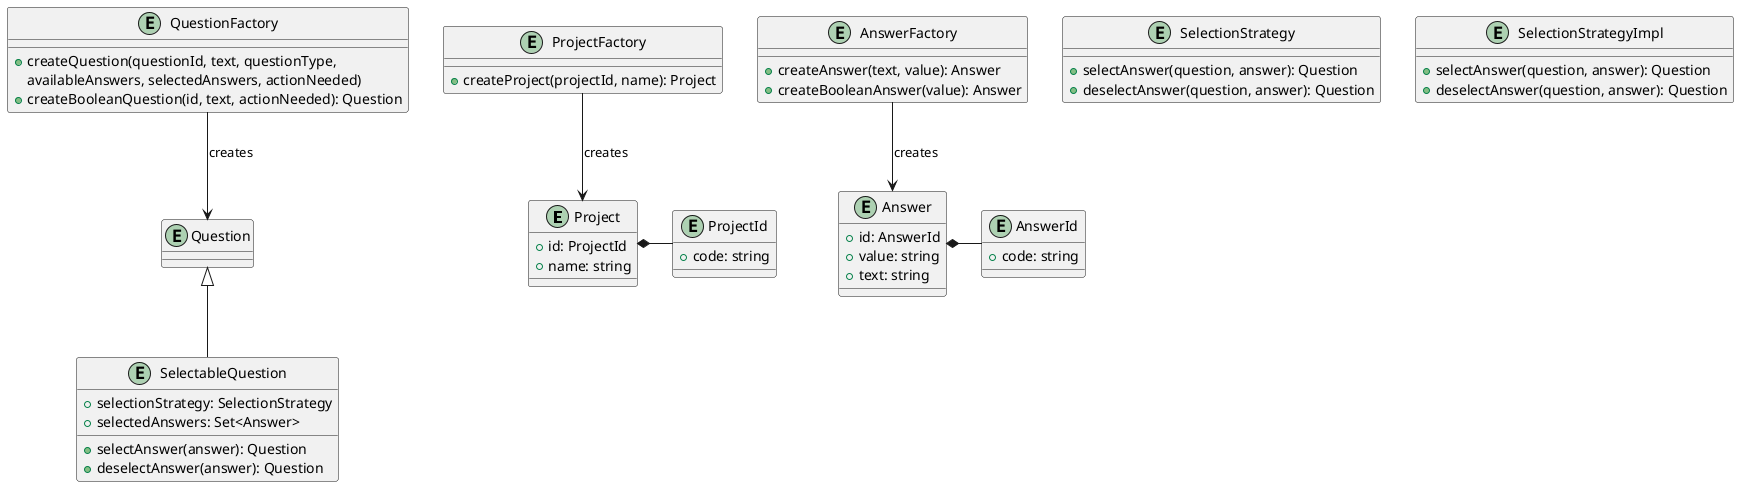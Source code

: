 @startuml

entity Project {
  +id: ProjectId
  +name: string
}

entity ProjectId {
  +code: string
}

entity Answer {
  +id: AnswerId
  +value: string
  +text: string
}

entity AnswerId {
  +code: string
}

entity Question {
}

entity SelectableQuestion {
  +selectionStrategy: SelectionStrategy
  +selectedAnswers: Set<Answer>
  +selectAnswer(answer): Question
  +deselectAnswer(answer): Question
}

entity SelectionStrategy {
  +selectAnswer(question, answer): Question
  +deselectAnswer(question, answer): Question
}

entity SelectionStrategyImpl {
  +selectAnswer(question, answer): Question
  +deselectAnswer(question, answer): Question
}

entity ProjectFactory {
  +createProject(projectId, name): Project
}

entity AnswerFactory {
  +createAnswer(text, value): Answer
  +createBooleanAnswer(value): Answer
}

entity QuestionFactory {
  +createQuestion(questionId, text, questionType,
  availableAnswers, selectedAnswers, actionNeeded)
  +createBooleanQuestion(id, text, actionNeeded): Question
}

Project *- ProjectId
Answer *- AnswerId
ProjectFactory --> Project : creates
AnswerFactory --> Answer : creates
QuestionFactory --> Question : creates
SelectableQuestion -up-|> Question




@enduml
